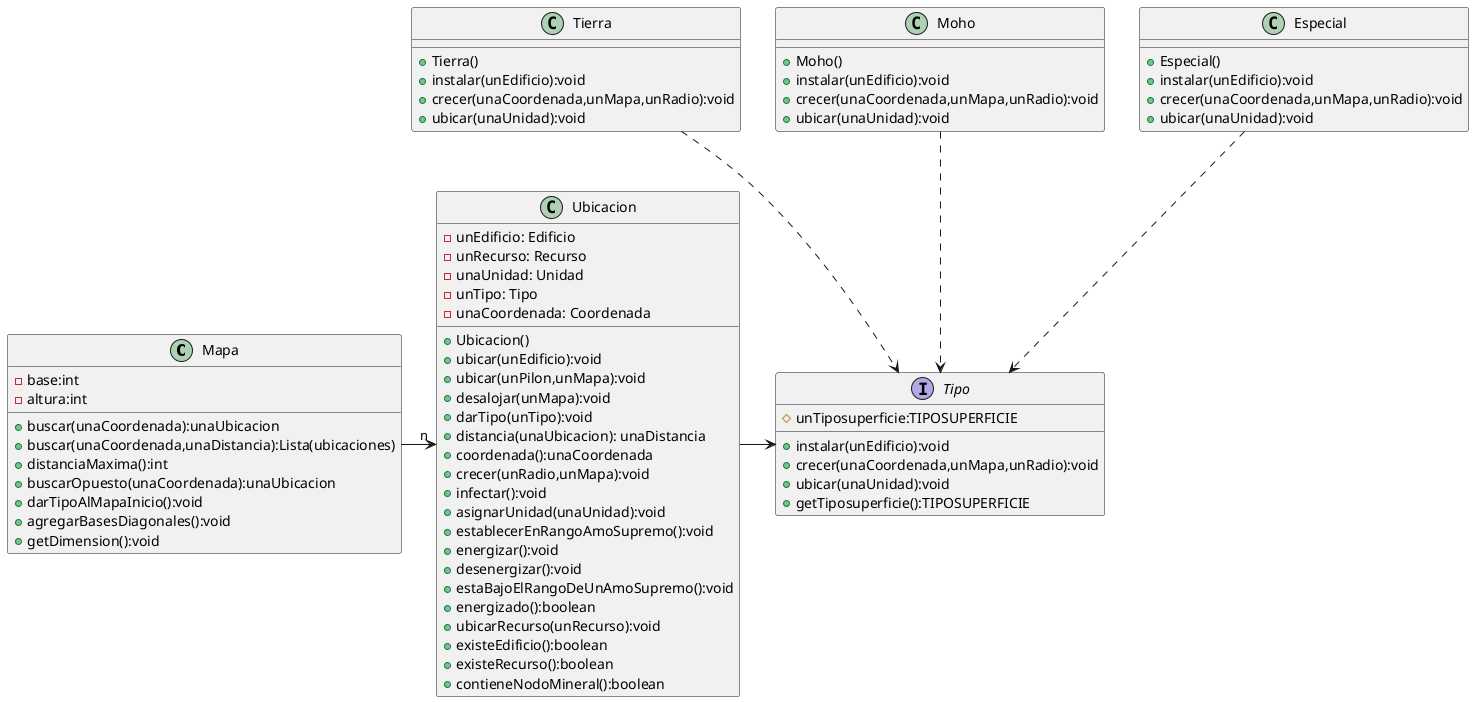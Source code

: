 @startuml
'https://plantuml.com/sequence-diagram

class Mapa{
    -base:int
    -altura:int
    +buscar(unaCoordenada):unaUbicacion
    +buscar(unaCoordenada,unaDistancia):Lista(ubicaciones)
    +distanciaMaxima():int
    +buscarOpuesto(unaCoordenada):unaUbicacion
    +darTipoAlMapaInicio():void
    +agregarBasesDiagonales():void
    +getDimension():void


}

class Ubicacion{
    -unEdificio: Edificio
    -unRecurso: Recurso
    -unaUnidad: Unidad
    -unTipo: Tipo
    -unaCoordenada: Coordenada

    +Ubicacion()
    +ubicar(unEdificio):void
    +ubicar(unPilon,unMapa):void
    +desalojar(unMapa):void
    +darTipo(unTipo):void
    +distancia(unaUbicacion): unaDistancia
    +coordenada():unaCoordenada
    +crecer(unRadio,unMapa):void
    +infectar():void
    +asignarUnidad(unaUnidad):void
    +establecerEnRangoAmoSupremo():void
    +energizar():void
    +desenergizar():void
    +estaBajoElRangoDeUnAmoSupremo():void
    +energizado():boolean
    +ubicarRecurso(unRecurso):void
    +existeEdificio():boolean
    +existeRecurso():boolean
    +contieneNodoMineral():boolean

}

interface Tipo {
    #unTiposuperficie:TIPOSUPERFICIE
    +instalar(unEdificio):void
    +crecer(unaCoordenada,unMapa,unRadio):void
    +ubicar(unaUnidad):void
    +getTiposuperficie():TIPOSUPERFICIE
}

class Tierra{
     +Tierra()
     +instalar(unEdificio):void
     +crecer(unaCoordenada,unMapa,unRadio):void
     +ubicar(unaUnidad):void
}
class Moho{
     +Moho()
     +instalar(unEdificio):void
     +crecer(unaCoordenada,unMapa,unRadio):void
     +ubicar(unaUnidad):void
}
class Especial{
     +Especial()
     +instalar(unEdificio):void
     +crecer(unaCoordenada,unMapa,unRadio):void
     +ubicar(unaUnidad):void
}

Mapa -> "n" Ubicacion
Ubicacion -> Tipo
Tierra ..> Tipo
Moho ..> Tipo
Especial ..> Tipo
@enduml